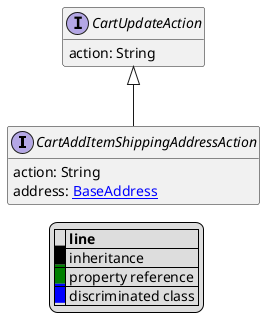 @startuml

hide empty fields
hide empty methods
legend
|= |= line |
|<back:black>   </back>| inheritance |
|<back:green>   </back>| property reference |
|<back:blue>   </back>| discriminated class |
endlegend
interface CartAddItemShippingAddressAction [[CartAddItemShippingAddressAction.svg]] extends CartUpdateAction {
    action: String
    address: [[BaseAddress.svg BaseAddress]]
}
interface CartUpdateAction [[CartUpdateAction.svg]]  {
    action: String
}





@enduml
